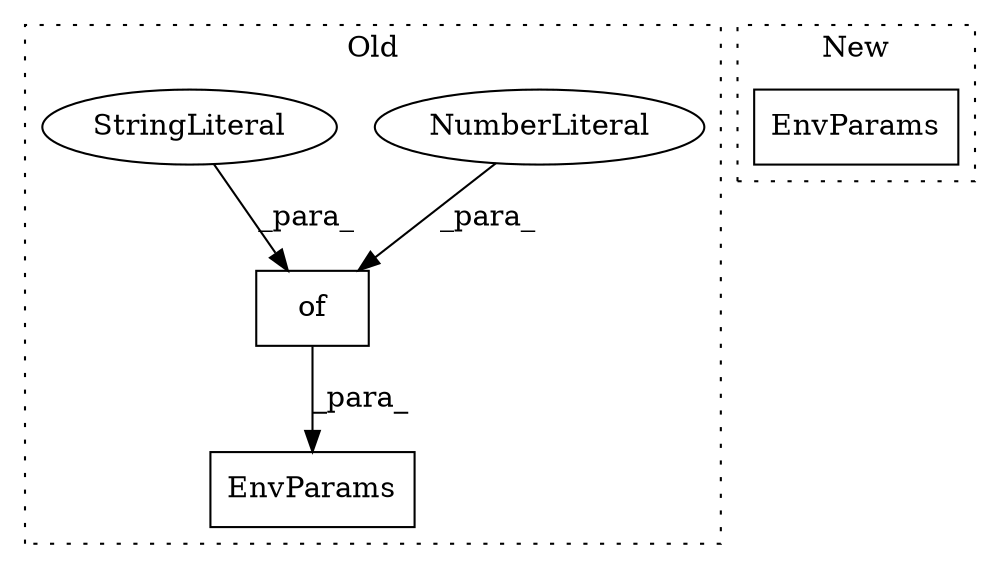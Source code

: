 digraph G {
subgraph cluster0 {
1 [label="EnvParams" a="32" s="2275,2314" l="10,1" shape="box"];
3 [label="of" a="32" s="2205,2257" l="3,1" shape="box"];
4 [label="NumberLiteral" a="34" s="2256" l="1" shape="ellipse"];
5 [label="StringLiteral" a="45" s="2229" l="11" shape="ellipse"];
label = "Old";
style="dotted";
}
subgraph cluster1 {
2 [label="EnvParams" a="32" s="2275,2398" l="10,1" shape="box"];
label = "New";
style="dotted";
}
3 -> 1 [label="_para_"];
4 -> 3 [label="_para_"];
5 -> 3 [label="_para_"];
}